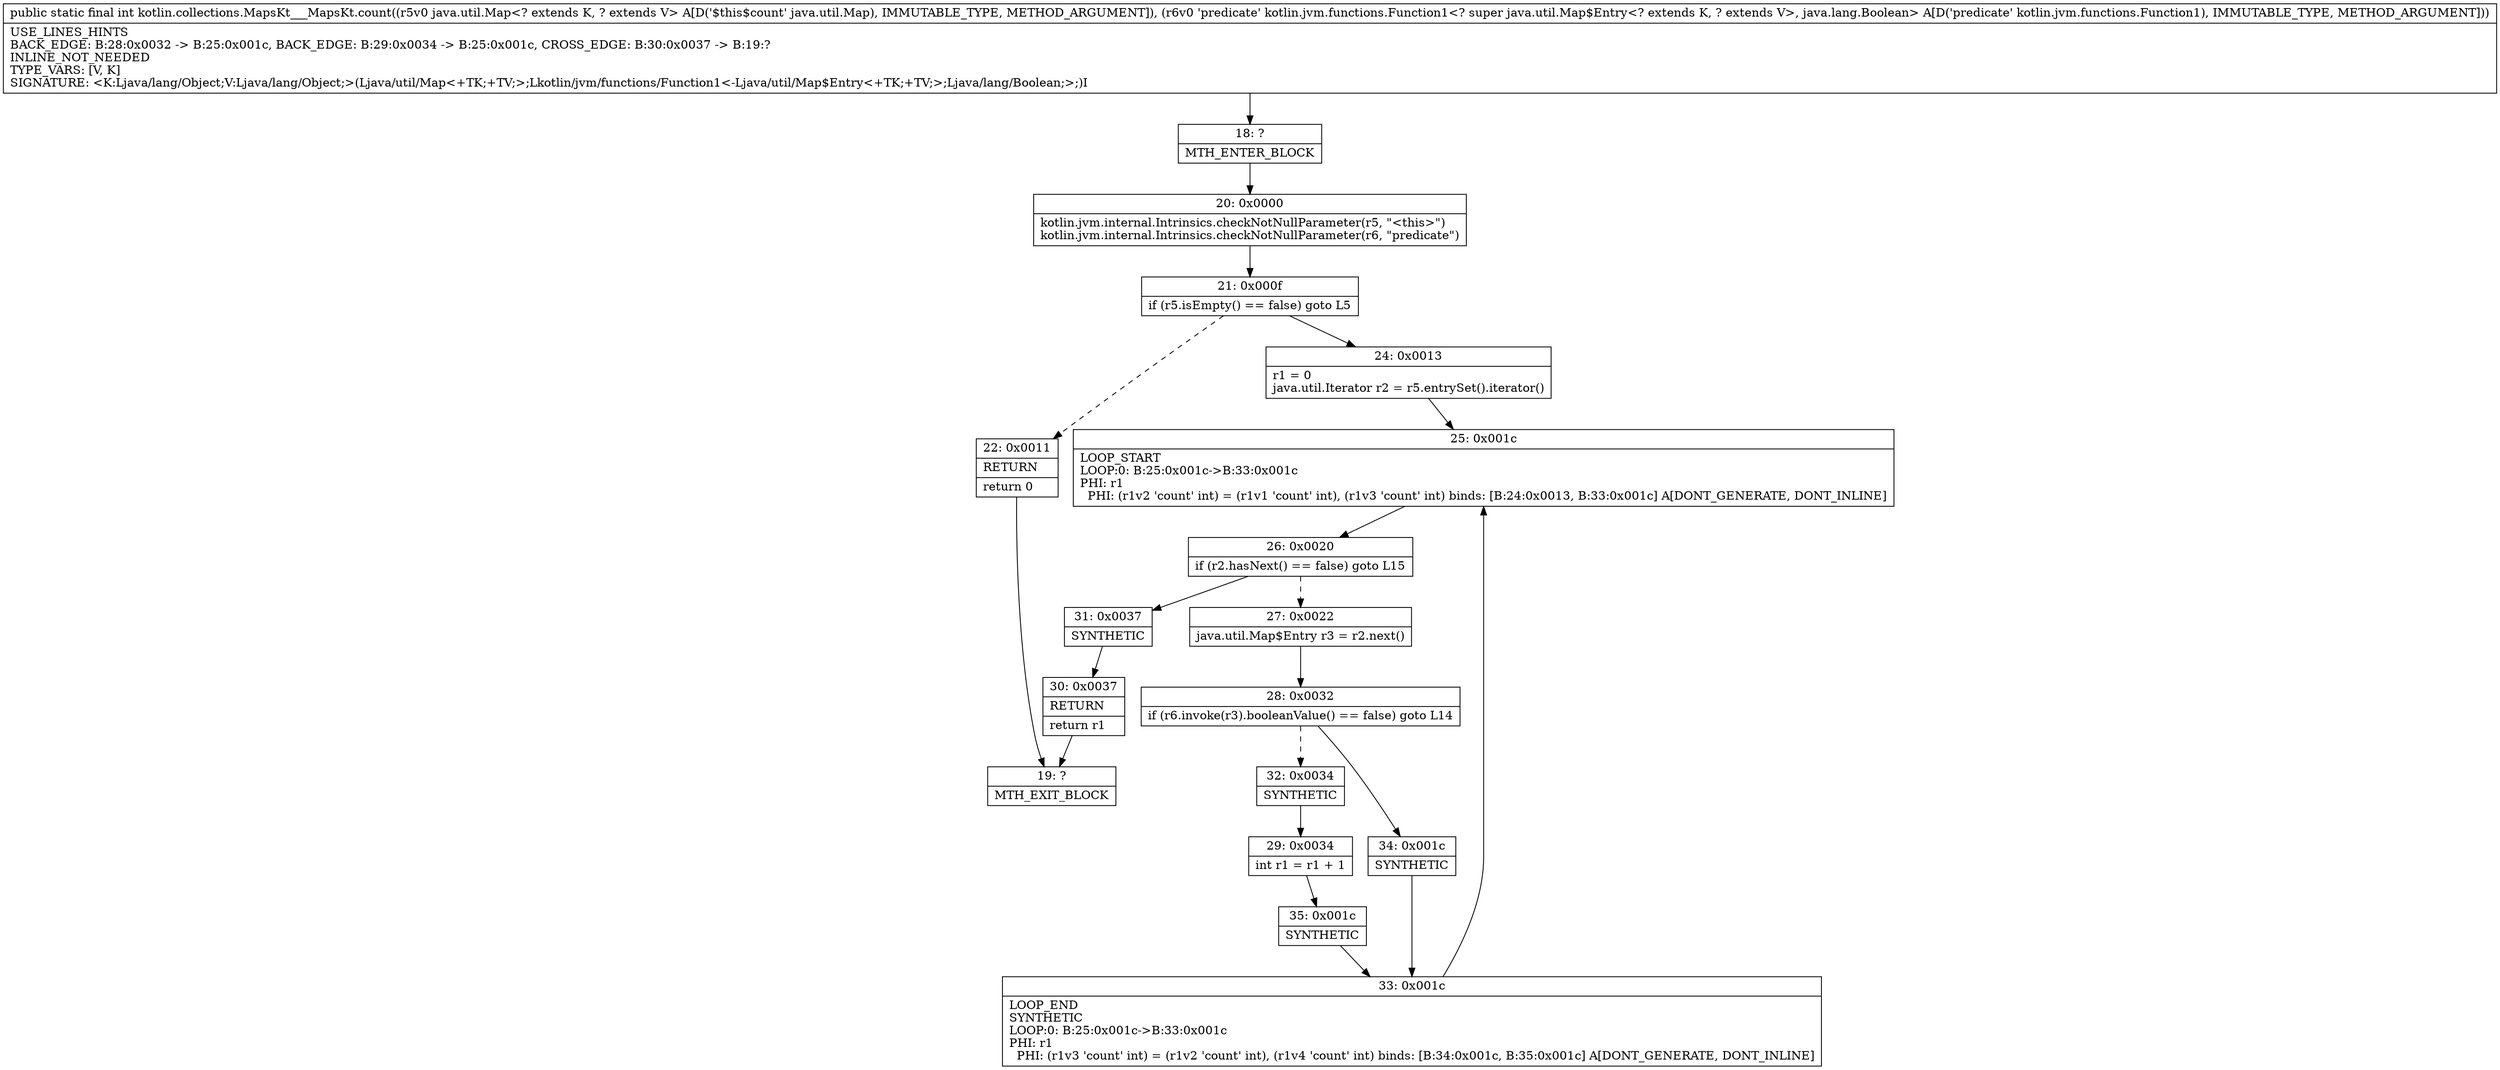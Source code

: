 digraph "CFG forkotlin.collections.MapsKt___MapsKt.count(Ljava\/util\/Map;Lkotlin\/jvm\/functions\/Function1;)I" {
Node_18 [shape=record,label="{18\:\ ?|MTH_ENTER_BLOCK\l}"];
Node_20 [shape=record,label="{20\:\ 0x0000|kotlin.jvm.internal.Intrinsics.checkNotNullParameter(r5, \"\<this\>\")\lkotlin.jvm.internal.Intrinsics.checkNotNullParameter(r6, \"predicate\")\l}"];
Node_21 [shape=record,label="{21\:\ 0x000f|if (r5.isEmpty() == false) goto L5\l}"];
Node_22 [shape=record,label="{22\:\ 0x0011|RETURN\l|return 0\l}"];
Node_19 [shape=record,label="{19\:\ ?|MTH_EXIT_BLOCK\l}"];
Node_24 [shape=record,label="{24\:\ 0x0013|r1 = 0\ljava.util.Iterator r2 = r5.entrySet().iterator()\l}"];
Node_25 [shape=record,label="{25\:\ 0x001c|LOOP_START\lLOOP:0: B:25:0x001c\-\>B:33:0x001c\lPHI: r1 \l  PHI: (r1v2 'count' int) = (r1v1 'count' int), (r1v3 'count' int) binds: [B:24:0x0013, B:33:0x001c] A[DONT_GENERATE, DONT_INLINE]\l}"];
Node_26 [shape=record,label="{26\:\ 0x0020|if (r2.hasNext() == false) goto L15\l}"];
Node_27 [shape=record,label="{27\:\ 0x0022|java.util.Map$Entry r3 = r2.next()\l}"];
Node_28 [shape=record,label="{28\:\ 0x0032|if (r6.invoke(r3).booleanValue() == false) goto L14\l}"];
Node_32 [shape=record,label="{32\:\ 0x0034|SYNTHETIC\l}"];
Node_29 [shape=record,label="{29\:\ 0x0034|int r1 = r1 + 1\l}"];
Node_35 [shape=record,label="{35\:\ 0x001c|SYNTHETIC\l}"];
Node_33 [shape=record,label="{33\:\ 0x001c|LOOP_END\lSYNTHETIC\lLOOP:0: B:25:0x001c\-\>B:33:0x001c\lPHI: r1 \l  PHI: (r1v3 'count' int) = (r1v2 'count' int), (r1v4 'count' int) binds: [B:34:0x001c, B:35:0x001c] A[DONT_GENERATE, DONT_INLINE]\l}"];
Node_34 [shape=record,label="{34\:\ 0x001c|SYNTHETIC\l}"];
Node_31 [shape=record,label="{31\:\ 0x0037|SYNTHETIC\l}"];
Node_30 [shape=record,label="{30\:\ 0x0037|RETURN\l|return r1\l}"];
MethodNode[shape=record,label="{public static final int kotlin.collections.MapsKt___MapsKt.count((r5v0 java.util.Map\<? extends K, ? extends V\> A[D('$this$count' java.util.Map), IMMUTABLE_TYPE, METHOD_ARGUMENT]), (r6v0 'predicate' kotlin.jvm.functions.Function1\<? super java.util.Map$Entry\<? extends K, ? extends V\>, java.lang.Boolean\> A[D('predicate' kotlin.jvm.functions.Function1), IMMUTABLE_TYPE, METHOD_ARGUMENT]))  | USE_LINES_HINTS\lBACK_EDGE: B:28:0x0032 \-\> B:25:0x001c, BACK_EDGE: B:29:0x0034 \-\> B:25:0x001c, CROSS_EDGE: B:30:0x0037 \-\> B:19:?\lINLINE_NOT_NEEDED\lTYPE_VARS: [V, K]\lSIGNATURE: \<K:Ljava\/lang\/Object;V:Ljava\/lang\/Object;\>(Ljava\/util\/Map\<+TK;+TV;\>;Lkotlin\/jvm\/functions\/Function1\<\-Ljava\/util\/Map$Entry\<+TK;+TV;\>;Ljava\/lang\/Boolean;\>;)I\l}"];
MethodNode -> Node_18;Node_18 -> Node_20;
Node_20 -> Node_21;
Node_21 -> Node_22[style=dashed];
Node_21 -> Node_24;
Node_22 -> Node_19;
Node_24 -> Node_25;
Node_25 -> Node_26;
Node_26 -> Node_27[style=dashed];
Node_26 -> Node_31;
Node_27 -> Node_28;
Node_28 -> Node_32[style=dashed];
Node_28 -> Node_34;
Node_32 -> Node_29;
Node_29 -> Node_35;
Node_35 -> Node_33;
Node_33 -> Node_25;
Node_34 -> Node_33;
Node_31 -> Node_30;
Node_30 -> Node_19;
}

